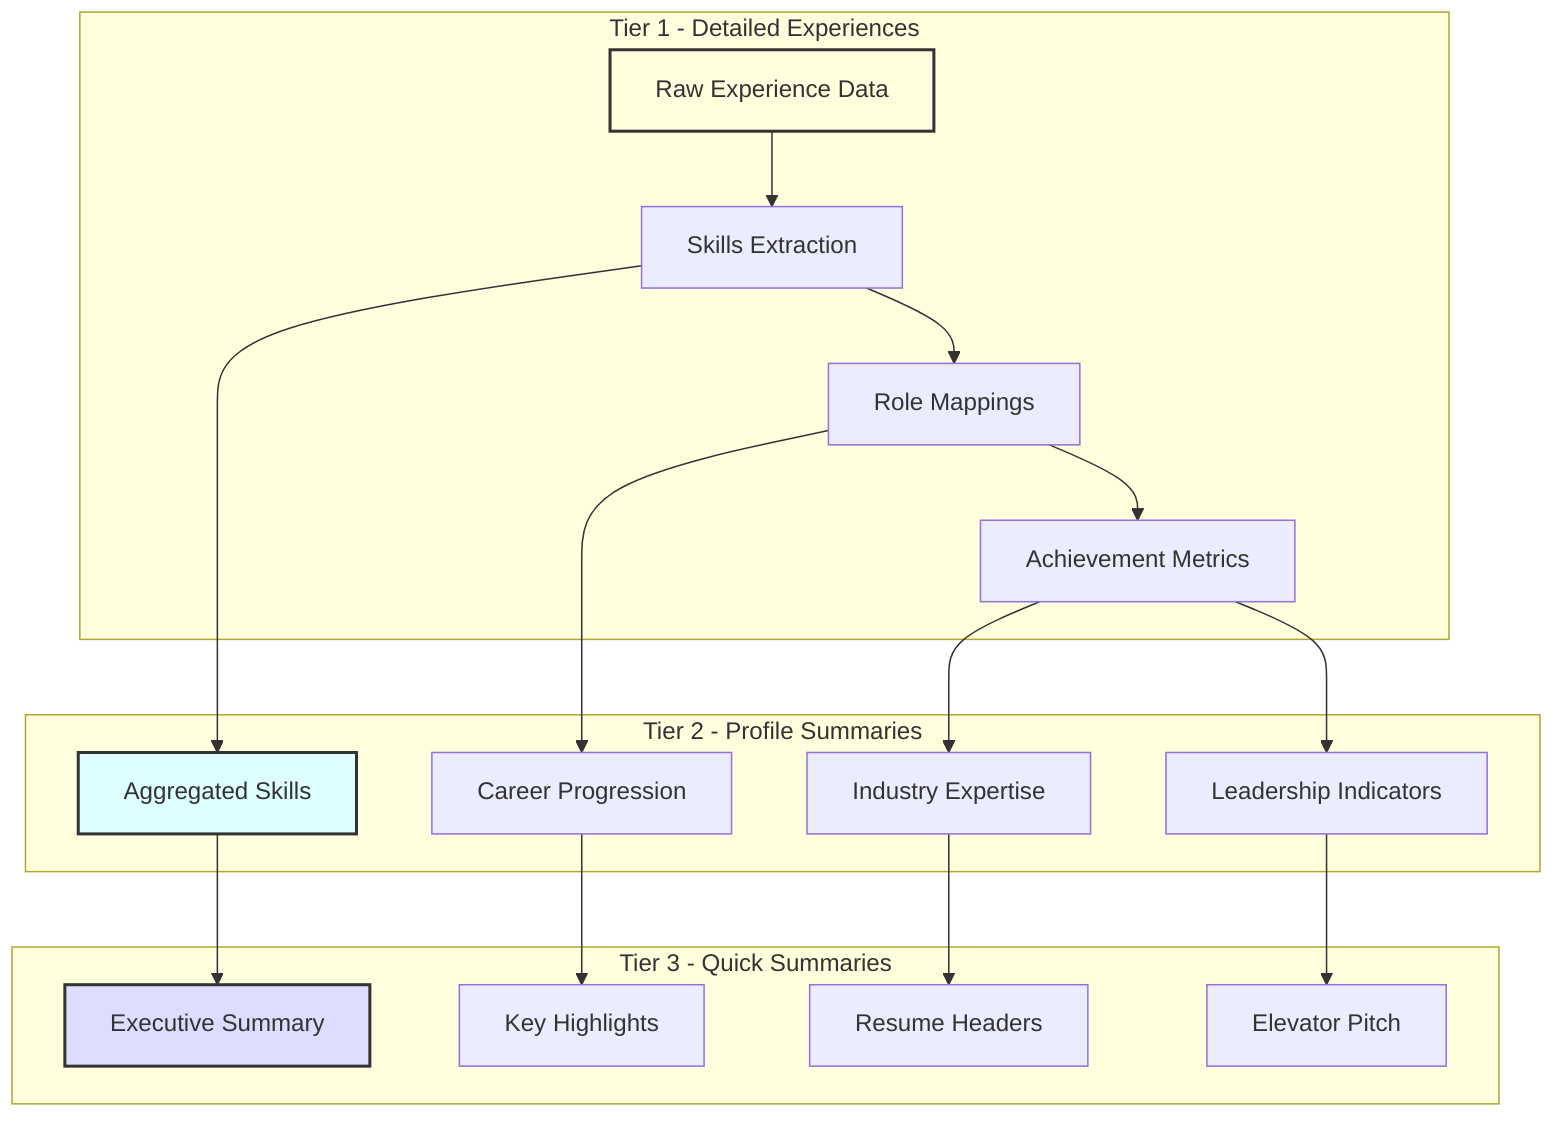 graph TD
    subgraph "Tier 1 - Detailed Experiences"
        D1[Raw Experience Data]
        D2[Skills Extraction]
        D3[Role Mappings]
        D4[Achievement Metrics]
    end
    
    subgraph "Tier 2 - Profile Summaries"
        P1[Aggregated Skills]
        P2[Career Progression]
        P3[Industry Expertise]
        P4[Leadership Indicators]
    end
    
    subgraph "Tier 3 - Quick Summaries"
        Q1[Executive Summary]
        Q2[Key Highlights]
        Q3[Resume Headers]
        Q4[Elevator Pitch]
    end
    
    D1 --> D2
    D2 --> D3
    D3 --> D4
    
    D2 --> P1
    D3 --> P2
    D4 --> P3
    D4 --> P4
    
    P1 --> Q1
    P2 --> Q2
    P3 --> Q3
    P4 --> Q4
    
    style D1 fill:#ffd,stroke:#333,stroke-width:2px
    style P1 fill:#dff,stroke:#333,stroke-width:2px
    style Q1 fill:#ddf,stroke:#333,stroke-width:2px
